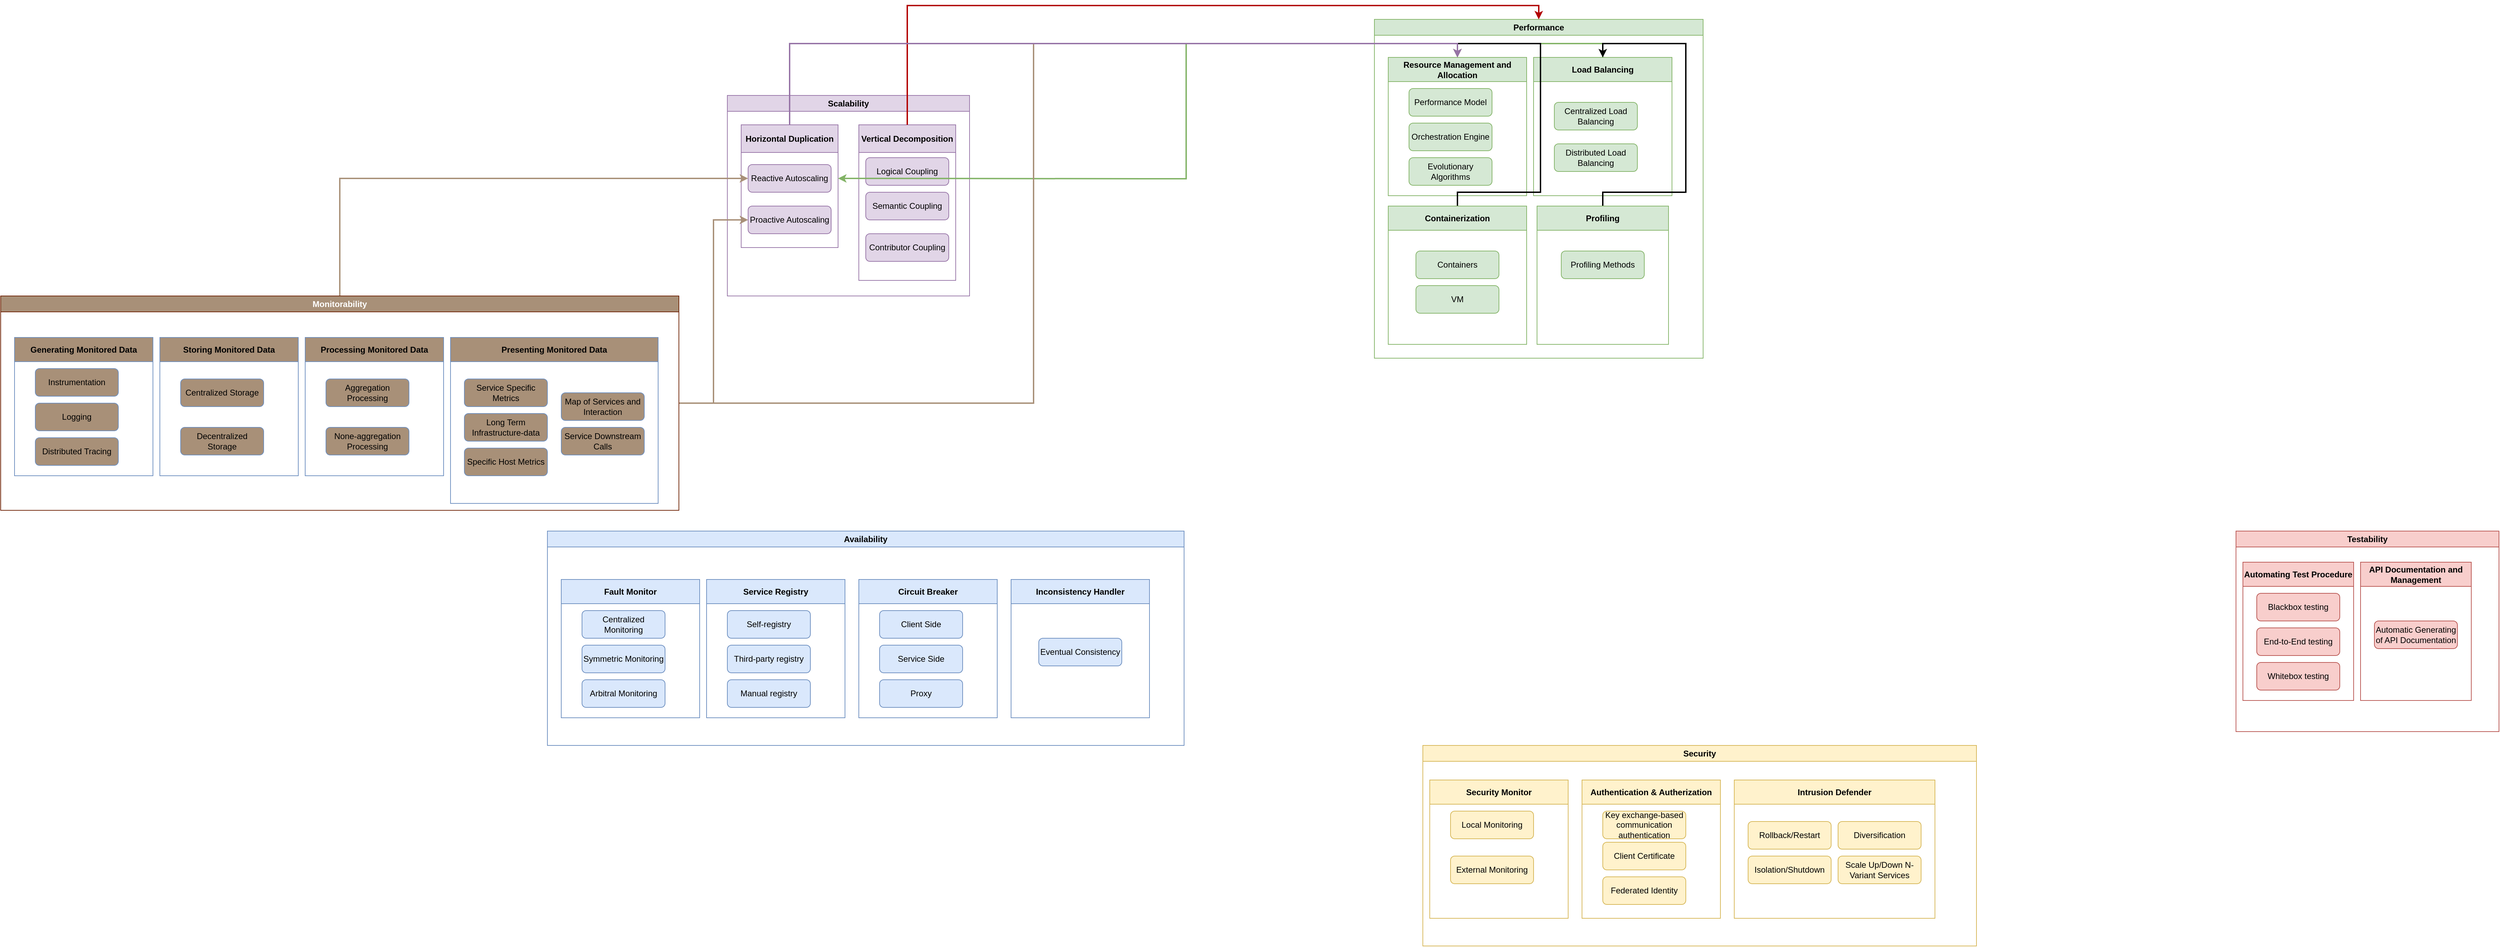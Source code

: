 <mxfile version="22.0.4" type="github">
  <diagram id="R2lEEEUBdFMjLlhIrx00" name="Page-1">
    <mxGraphModel dx="5110" dy="2675" grid="1" gridSize="10" guides="1" tooltips="1" connect="1" arrows="1" fold="1" page="1" pageScale="1" pageWidth="1920" pageHeight="1200" math="0" shadow="0" extFonts="Permanent Marker^https://fonts.googleapis.com/css?family=Permanent+Marker">
      <root>
        <mxCell id="0" />
        <mxCell id="1" parent="0" />
        <mxCell id="cCLrs_CAnp8vthAAdHYO-9" value="&lt;div&gt;Scalability&lt;/div&gt;" style="swimlane;whiteSpace=wrap;html=1;fillColor=#e1d5e7;strokeColor=#9673a6;" vertex="1" parent="1">
          <mxGeometry x="-630" y="-220" width="350" height="290" as="geometry" />
        </mxCell>
        <mxCell id="cCLrs_CAnp8vthAAdHYO-12" value="&lt;div&gt;Horizontal Duplication&lt;/div&gt;" style="swimlane;whiteSpace=wrap;html=1;startSize=40;fillColor=#e1d5e7;strokeColor=#9673a6;" vertex="1" parent="cCLrs_CAnp8vthAAdHYO-9">
          <mxGeometry x="20" y="42.5" width="140" height="177.5" as="geometry" />
        </mxCell>
        <mxCell id="cCLrs_CAnp8vthAAdHYO-14" value="Reactive Autoscaling" style="rounded=1;whiteSpace=wrap;html=1;fillColor=#e1d5e7;strokeColor=#9673a6;" vertex="1" parent="cCLrs_CAnp8vthAAdHYO-12">
          <mxGeometry x="10" y="57.5" width="120" height="40" as="geometry" />
        </mxCell>
        <mxCell id="cCLrs_CAnp8vthAAdHYO-15" value="Proactive Autoscaling" style="rounded=1;whiteSpace=wrap;html=1;fillColor=#e1d5e7;strokeColor=#9673a6;" vertex="1" parent="cCLrs_CAnp8vthAAdHYO-12">
          <mxGeometry x="10" y="117.5" width="120" height="40" as="geometry" />
        </mxCell>
        <mxCell id="cCLrs_CAnp8vthAAdHYO-13" value="&lt;div&gt;Vertical Decomposition&lt;/div&gt;" style="swimlane;whiteSpace=wrap;html=1;startSize=40;fillColor=#e1d5e7;strokeColor=#9673a6;" vertex="1" parent="cCLrs_CAnp8vthAAdHYO-9">
          <mxGeometry x="190" y="42.5" width="140" height="225" as="geometry">
            <mxRectangle x="190" y="42.5" width="170" height="40" as="alternateBounds" />
          </mxGeometry>
        </mxCell>
        <mxCell id="cCLrs_CAnp8vthAAdHYO-17" value="&lt;div&gt;Logical Coupling&lt;br&gt;&lt;/div&gt;" style="rounded=1;whiteSpace=wrap;html=1;fillColor=#e1d5e7;strokeColor=#9673a6;" vertex="1" parent="cCLrs_CAnp8vthAAdHYO-13">
          <mxGeometry x="10" y="47.5" width="120" height="40" as="geometry" />
        </mxCell>
        <mxCell id="cCLrs_CAnp8vthAAdHYO-18" value="Semantic Coupling" style="rounded=1;whiteSpace=wrap;html=1;fillColor=#e1d5e7;strokeColor=#9673a6;" vertex="1" parent="cCLrs_CAnp8vthAAdHYO-13">
          <mxGeometry x="10" y="97.5" width="120" height="40" as="geometry" />
        </mxCell>
        <mxCell id="cCLrs_CAnp8vthAAdHYO-19" value="Contributor Coupling" style="rounded=1;whiteSpace=wrap;html=1;fillColor=#e1d5e7;strokeColor=#9673a6;" vertex="1" parent="cCLrs_CAnp8vthAAdHYO-13">
          <mxGeometry x="10" y="157.5" width="120" height="40" as="geometry" />
        </mxCell>
        <mxCell id="cCLrs_CAnp8vthAAdHYO-21" value="Performance" style="swimlane;whiteSpace=wrap;html=1;fillColor=#d5e8d4;strokeColor=#82b366;" vertex="1" parent="1">
          <mxGeometry x="305" y="-330" width="475" height="490" as="geometry" />
        </mxCell>
        <mxCell id="cCLrs_CAnp8vthAAdHYO-26" value="Resource Management and Allocation" style="swimlane;whiteSpace=wrap;html=1;startSize=35;fillColor=#d5e8d4;strokeColor=#82b366;" vertex="1" parent="cCLrs_CAnp8vthAAdHYO-21">
          <mxGeometry x="20" y="55" width="200" height="200" as="geometry" />
        </mxCell>
        <mxCell id="cCLrs_CAnp8vthAAdHYO-30" value="Performance Model" style="rounded=1;whiteSpace=wrap;html=1;fillColor=#d5e8d4;strokeColor=#82b366;" vertex="1" parent="cCLrs_CAnp8vthAAdHYO-26">
          <mxGeometry x="30" y="45" width="120" height="40" as="geometry" />
        </mxCell>
        <mxCell id="cCLrs_CAnp8vthAAdHYO-31" value="Orchestration Engine" style="rounded=1;whiteSpace=wrap;html=1;fillColor=#d5e8d4;strokeColor=#82b366;" vertex="1" parent="cCLrs_CAnp8vthAAdHYO-26">
          <mxGeometry x="30" y="95" width="120" height="40" as="geometry" />
        </mxCell>
        <mxCell id="cCLrs_CAnp8vthAAdHYO-32" value="Evolutionary Algorithms" style="rounded=1;whiteSpace=wrap;html=1;fillColor=#d5e8d4;strokeColor=#82b366;" vertex="1" parent="cCLrs_CAnp8vthAAdHYO-26">
          <mxGeometry x="30" y="145" width="120" height="40" as="geometry" />
        </mxCell>
        <mxCell id="cCLrs_CAnp8vthAAdHYO-134" style="edgeStyle=orthogonalEdgeStyle;rounded=0;orthogonalLoop=1;jettySize=auto;html=1;exitX=0.5;exitY=0;exitDx=0;exitDy=0;fillColor=#d5e8d4;strokeColor=#82b366;strokeWidth=2;" edge="1" parent="cCLrs_CAnp8vthAAdHYO-21" source="cCLrs_CAnp8vthAAdHYO-27">
          <mxGeometry relative="1" as="geometry">
            <mxPoint x="-775" y="230" as="targetPoint" />
          </mxGeometry>
        </mxCell>
        <mxCell id="cCLrs_CAnp8vthAAdHYO-27" value="Load Balancing" style="swimlane;whiteSpace=wrap;html=1;startSize=35;fillColor=#d5e8d4;strokeColor=#82b366;" vertex="1" parent="cCLrs_CAnp8vthAAdHYO-21">
          <mxGeometry x="230" y="55" width="200" height="200" as="geometry" />
        </mxCell>
        <mxCell id="cCLrs_CAnp8vthAAdHYO-33" value="Centralized Load Balancing" style="rounded=1;whiteSpace=wrap;html=1;fillColor=#d5e8d4;strokeColor=#82b366;" vertex="1" parent="cCLrs_CAnp8vthAAdHYO-27">
          <mxGeometry x="30" y="65" width="120" height="40" as="geometry" />
        </mxCell>
        <mxCell id="cCLrs_CAnp8vthAAdHYO-34" value="Distributed Load Balancing" style="rounded=1;whiteSpace=wrap;html=1;fillColor=#d5e8d4;strokeColor=#82b366;" vertex="1" parent="cCLrs_CAnp8vthAAdHYO-27">
          <mxGeometry x="30" y="125" width="120" height="40" as="geometry" />
        </mxCell>
        <mxCell id="cCLrs_CAnp8vthAAdHYO-129" style="edgeStyle=orthogonalEdgeStyle;rounded=0;orthogonalLoop=1;jettySize=auto;html=1;exitX=0.5;exitY=0;exitDx=0;exitDy=0;entryX=0.5;entryY=0;entryDx=0;entryDy=0;strokeWidth=2;" edge="1" parent="cCLrs_CAnp8vthAAdHYO-21" source="cCLrs_CAnp8vthAAdHYO-28" target="cCLrs_CAnp8vthAAdHYO-26">
          <mxGeometry relative="1" as="geometry" />
        </mxCell>
        <mxCell id="cCLrs_CAnp8vthAAdHYO-28" value="Containerization" style="swimlane;whiteSpace=wrap;html=1;startSize=35;fillColor=#d5e8d4;strokeColor=#82b366;" vertex="1" parent="cCLrs_CAnp8vthAAdHYO-21">
          <mxGeometry x="20" y="270" width="200" height="200" as="geometry" />
        </mxCell>
        <mxCell id="cCLrs_CAnp8vthAAdHYO-103" value="Containers" style="rounded=1;whiteSpace=wrap;html=1;fillColor=#d5e8d4;strokeColor=#82b366;" vertex="1" parent="cCLrs_CAnp8vthAAdHYO-28">
          <mxGeometry x="40" y="65" width="120" height="40" as="geometry" />
        </mxCell>
        <mxCell id="cCLrs_CAnp8vthAAdHYO-104" value="VM" style="rounded=1;whiteSpace=wrap;html=1;fillColor=#d5e8d4;strokeColor=#82b366;" vertex="1" parent="cCLrs_CAnp8vthAAdHYO-28">
          <mxGeometry x="40" y="115" width="120" height="40" as="geometry" />
        </mxCell>
        <mxCell id="cCLrs_CAnp8vthAAdHYO-132" style="edgeStyle=orthogonalEdgeStyle;rounded=0;orthogonalLoop=1;jettySize=auto;html=1;exitX=0.5;exitY=0;exitDx=0;exitDy=0;entryX=0.5;entryY=0;entryDx=0;entryDy=0;strokeWidth=2;" edge="1" parent="cCLrs_CAnp8vthAAdHYO-21" source="cCLrs_CAnp8vthAAdHYO-29" target="cCLrs_CAnp8vthAAdHYO-27">
          <mxGeometry relative="1" as="geometry" />
        </mxCell>
        <mxCell id="cCLrs_CAnp8vthAAdHYO-29" value="Profiling" style="swimlane;whiteSpace=wrap;html=1;startSize=35;fillColor=#d5e8d4;strokeColor=#82b366;" vertex="1" parent="cCLrs_CAnp8vthAAdHYO-21">
          <mxGeometry x="235" y="270" width="190" height="200" as="geometry" />
        </mxCell>
        <mxCell id="cCLrs_CAnp8vthAAdHYO-105" value="Profiling Methods" style="rounded=1;whiteSpace=wrap;html=1;fillColor=#d5e8d4;strokeColor=#82b366;" vertex="1" parent="cCLrs_CAnp8vthAAdHYO-29">
          <mxGeometry x="35" y="65" width="120" height="40" as="geometry" />
        </mxCell>
        <mxCell id="cCLrs_CAnp8vthAAdHYO-22" value="Availability" style="swimlane;whiteSpace=wrap;html=1;fillColor=#dae8fc;strokeColor=#6c8ebf;" vertex="1" parent="1">
          <mxGeometry x="-890" y="410" width="920" height="310" as="geometry" />
        </mxCell>
        <mxCell id="cCLrs_CAnp8vthAAdHYO-43" value="Fault Monitor" style="swimlane;whiteSpace=wrap;html=1;startSize=35;fillColor=#dae8fc;strokeColor=#6c8ebf;" vertex="1" parent="cCLrs_CAnp8vthAAdHYO-22">
          <mxGeometry x="20" y="70" width="200" height="200" as="geometry" />
        </mxCell>
        <mxCell id="cCLrs_CAnp8vthAAdHYO-44" value="Centralized Monitoring" style="rounded=1;whiteSpace=wrap;html=1;fillColor=#dae8fc;strokeColor=#6c8ebf;" vertex="1" parent="cCLrs_CAnp8vthAAdHYO-43">
          <mxGeometry x="30" y="45" width="120" height="40" as="geometry" />
        </mxCell>
        <mxCell id="cCLrs_CAnp8vthAAdHYO-45" value="Symmetric Monitoring" style="rounded=1;whiteSpace=wrap;html=1;fillColor=#dae8fc;strokeColor=#6c8ebf;" vertex="1" parent="cCLrs_CAnp8vthAAdHYO-43">
          <mxGeometry x="30" y="95" width="120" height="40" as="geometry" />
        </mxCell>
        <mxCell id="cCLrs_CAnp8vthAAdHYO-46" value="Arbitral Monitoring" style="rounded=1;whiteSpace=wrap;html=1;fillColor=#dae8fc;strokeColor=#6c8ebf;" vertex="1" parent="cCLrs_CAnp8vthAAdHYO-43">
          <mxGeometry x="30" y="145" width="120" height="40" as="geometry" />
        </mxCell>
        <mxCell id="cCLrs_CAnp8vthAAdHYO-47" value="Service Registry" style="swimlane;whiteSpace=wrap;html=1;startSize=35;fillColor=#dae8fc;strokeColor=#6c8ebf;" vertex="1" parent="cCLrs_CAnp8vthAAdHYO-22">
          <mxGeometry x="230" y="70" width="200" height="200" as="geometry" />
        </mxCell>
        <mxCell id="cCLrs_CAnp8vthAAdHYO-48" value="Self-registry" style="rounded=1;whiteSpace=wrap;html=1;fillColor=#dae8fc;strokeColor=#6c8ebf;" vertex="1" parent="cCLrs_CAnp8vthAAdHYO-47">
          <mxGeometry x="30" y="45" width="120" height="40" as="geometry" />
        </mxCell>
        <mxCell id="cCLrs_CAnp8vthAAdHYO-49" value="Third-party registry" style="rounded=1;whiteSpace=wrap;html=1;fillColor=#dae8fc;strokeColor=#6c8ebf;" vertex="1" parent="cCLrs_CAnp8vthAAdHYO-47">
          <mxGeometry x="30" y="95" width="120" height="40" as="geometry" />
        </mxCell>
        <mxCell id="cCLrs_CAnp8vthAAdHYO-50" value="Manual registry" style="rounded=1;whiteSpace=wrap;html=1;fillColor=#dae8fc;strokeColor=#6c8ebf;" vertex="1" parent="cCLrs_CAnp8vthAAdHYO-47">
          <mxGeometry x="30" y="145" width="120" height="40" as="geometry" />
        </mxCell>
        <mxCell id="cCLrs_CAnp8vthAAdHYO-51" value="Circuit Breaker" style="swimlane;whiteSpace=wrap;html=1;startSize=35;fillColor=#dae8fc;strokeColor=#6c8ebf;" vertex="1" parent="cCLrs_CAnp8vthAAdHYO-22">
          <mxGeometry x="450" y="70" width="200" height="200" as="geometry" />
        </mxCell>
        <mxCell id="cCLrs_CAnp8vthAAdHYO-52" value="Client Side" style="rounded=1;whiteSpace=wrap;html=1;fillColor=#dae8fc;strokeColor=#6c8ebf;" vertex="1" parent="cCLrs_CAnp8vthAAdHYO-51">
          <mxGeometry x="30" y="45" width="120" height="40" as="geometry" />
        </mxCell>
        <mxCell id="cCLrs_CAnp8vthAAdHYO-53" value="Service Side" style="rounded=1;whiteSpace=wrap;html=1;fillColor=#dae8fc;strokeColor=#6c8ebf;" vertex="1" parent="cCLrs_CAnp8vthAAdHYO-51">
          <mxGeometry x="30" y="95" width="120" height="40" as="geometry" />
        </mxCell>
        <mxCell id="cCLrs_CAnp8vthAAdHYO-54" value="Proxy" style="rounded=1;whiteSpace=wrap;html=1;fillColor=#dae8fc;strokeColor=#6c8ebf;" vertex="1" parent="cCLrs_CAnp8vthAAdHYO-51">
          <mxGeometry x="30" y="145" width="120" height="40" as="geometry" />
        </mxCell>
        <mxCell id="cCLrs_CAnp8vthAAdHYO-55" value="Inconsistency Handler" style="swimlane;whiteSpace=wrap;html=1;startSize=35;fillColor=#dae8fc;strokeColor=#6c8ebf;" vertex="1" parent="cCLrs_CAnp8vthAAdHYO-22">
          <mxGeometry x="670" y="70" width="200" height="200" as="geometry" />
        </mxCell>
        <mxCell id="cCLrs_CAnp8vthAAdHYO-58" value="Eventual Consistency" style="rounded=1;whiteSpace=wrap;html=1;fillColor=#dae8fc;strokeColor=#6c8ebf;" vertex="1" parent="cCLrs_CAnp8vthAAdHYO-55">
          <mxGeometry x="40" y="85" width="120" height="40" as="geometry" />
        </mxCell>
        <mxCell id="cCLrs_CAnp8vthAAdHYO-122" style="edgeStyle=orthogonalEdgeStyle;rounded=0;orthogonalLoop=1;jettySize=auto;html=1;entryX=0;entryY=0.5;entryDx=0;entryDy=0;strokeColor=#A89078;strokeWidth=2;" edge="1" parent="1" source="cCLrs_CAnp8vthAAdHYO-23" target="cCLrs_CAnp8vthAAdHYO-15">
          <mxGeometry relative="1" as="geometry" />
        </mxCell>
        <mxCell id="cCLrs_CAnp8vthAAdHYO-124" style="edgeStyle=orthogonalEdgeStyle;rounded=0;orthogonalLoop=1;jettySize=auto;html=1;exitX=0.5;exitY=0;exitDx=0;exitDy=0;entryX=0;entryY=0.5;entryDx=0;entryDy=0;strokeColor=#A89078;strokeWidth=2;" edge="1" parent="1" source="cCLrs_CAnp8vthAAdHYO-23" target="cCLrs_CAnp8vthAAdHYO-14">
          <mxGeometry relative="1" as="geometry" />
        </mxCell>
        <mxCell id="cCLrs_CAnp8vthAAdHYO-131" style="edgeStyle=orthogonalEdgeStyle;rounded=0;orthogonalLoop=1;jettySize=auto;html=1;entryX=0.5;entryY=0;entryDx=0;entryDy=0;strokeWidth=2;strokeColor=#A89078;" edge="1" parent="1" source="cCLrs_CAnp8vthAAdHYO-23" target="cCLrs_CAnp8vthAAdHYO-26">
          <mxGeometry relative="1" as="geometry" />
        </mxCell>
        <mxCell id="cCLrs_CAnp8vthAAdHYO-23" value="Monitorability" style="swimlane;whiteSpace=wrap;html=1;fillColor=#A89078;strokeColor=#6D1F00;fontColor=#ffffff;" vertex="1" parent="1">
          <mxGeometry x="-1680" y="70" width="980" height="310" as="geometry" />
        </mxCell>
        <mxCell id="cCLrs_CAnp8vthAAdHYO-62" value="Generating Monitored Data" style="swimlane;whiteSpace=wrap;html=1;startSize=35;fillColor=#A89078;strokeColor=#6c8ebf;" vertex="1" parent="cCLrs_CAnp8vthAAdHYO-23">
          <mxGeometry x="20" y="60" width="200" height="200" as="geometry" />
        </mxCell>
        <mxCell id="cCLrs_CAnp8vthAAdHYO-63" value="Instrumentation" style="rounded=1;whiteSpace=wrap;html=1;fillColor=#A89078;strokeColor=#6c8ebf;" vertex="1" parent="cCLrs_CAnp8vthAAdHYO-62">
          <mxGeometry x="30" y="45" width="120" height="40" as="geometry" />
        </mxCell>
        <mxCell id="cCLrs_CAnp8vthAAdHYO-64" value="Logging" style="rounded=1;whiteSpace=wrap;html=1;fillColor=#A89078;strokeColor=#6c8ebf;" vertex="1" parent="cCLrs_CAnp8vthAAdHYO-62">
          <mxGeometry x="30" y="95" width="120" height="40" as="geometry" />
        </mxCell>
        <mxCell id="cCLrs_CAnp8vthAAdHYO-65" value="Distributed Tracing" style="rounded=1;whiteSpace=wrap;html=1;fillColor=#A89078;strokeColor=#6c8ebf;" vertex="1" parent="cCLrs_CAnp8vthAAdHYO-62">
          <mxGeometry x="30" y="145" width="120" height="40" as="geometry" />
        </mxCell>
        <mxCell id="cCLrs_CAnp8vthAAdHYO-66" value="Storing Monitored Data" style="swimlane;whiteSpace=wrap;html=1;startSize=35;fillColor=#A89078;strokeColor=#6c8ebf;" vertex="1" parent="cCLrs_CAnp8vthAAdHYO-23">
          <mxGeometry x="230" y="60" width="200" height="200" as="geometry" />
        </mxCell>
        <mxCell id="cCLrs_CAnp8vthAAdHYO-67" value="Centralized Storage" style="rounded=1;whiteSpace=wrap;html=1;fillColor=#A89078;strokeColor=#6c8ebf;" vertex="1" parent="cCLrs_CAnp8vthAAdHYO-66">
          <mxGeometry x="30" y="60" width="120" height="40" as="geometry" />
        </mxCell>
        <mxCell id="cCLrs_CAnp8vthAAdHYO-68" value="Decentralized Storage" style="rounded=1;whiteSpace=wrap;html=1;fillColor=#A89078;strokeColor=#6c8ebf;" vertex="1" parent="cCLrs_CAnp8vthAAdHYO-66">
          <mxGeometry x="30" y="130" width="120" height="40" as="geometry" />
        </mxCell>
        <mxCell id="cCLrs_CAnp8vthAAdHYO-70" value="Processing Monitored Data" style="swimlane;whiteSpace=wrap;html=1;startSize=35;fillColor=#A89078;strokeColor=#6c8ebf;" vertex="1" parent="cCLrs_CAnp8vthAAdHYO-23">
          <mxGeometry x="440" y="60" width="200" height="200" as="geometry" />
        </mxCell>
        <mxCell id="cCLrs_CAnp8vthAAdHYO-71" value="Aggregation Processing" style="rounded=1;whiteSpace=wrap;html=1;fillColor=#A89078;strokeColor=#6c8ebf;" vertex="1" parent="cCLrs_CAnp8vthAAdHYO-70">
          <mxGeometry x="30" y="60" width="120" height="40" as="geometry" />
        </mxCell>
        <mxCell id="cCLrs_CAnp8vthAAdHYO-72" value="None-aggregation Processing" style="rounded=1;whiteSpace=wrap;html=1;fillColor=#A89078;strokeColor=#6c8ebf;" vertex="1" parent="cCLrs_CAnp8vthAAdHYO-70">
          <mxGeometry x="30" y="130" width="120" height="40" as="geometry" />
        </mxCell>
        <mxCell id="cCLrs_CAnp8vthAAdHYO-73" value="Presenting Monitored Data" style="swimlane;whiteSpace=wrap;html=1;startSize=35;fillColor=#A89078;strokeColor=#6c8ebf;" vertex="1" parent="cCLrs_CAnp8vthAAdHYO-23">
          <mxGeometry x="650" y="60" width="300" height="240" as="geometry" />
        </mxCell>
        <mxCell id="cCLrs_CAnp8vthAAdHYO-74" value="Service Specific Metrics" style="rounded=1;whiteSpace=wrap;html=1;fillColor=#A89078;strokeColor=#6c8ebf;" vertex="1" parent="cCLrs_CAnp8vthAAdHYO-73">
          <mxGeometry x="20" y="60" width="120" height="40" as="geometry" />
        </mxCell>
        <mxCell id="cCLrs_CAnp8vthAAdHYO-75" value="Long Term Infrastructure-data" style="rounded=1;whiteSpace=wrap;html=1;fillColor=#A89078;strokeColor=#6c8ebf;" vertex="1" parent="cCLrs_CAnp8vthAAdHYO-73">
          <mxGeometry x="20" y="110" width="120" height="40" as="geometry" />
        </mxCell>
        <mxCell id="cCLrs_CAnp8vthAAdHYO-76" value="Specific Host Metrics" style="rounded=1;whiteSpace=wrap;html=1;fillColor=#A89078;strokeColor=#6c8ebf;" vertex="1" parent="cCLrs_CAnp8vthAAdHYO-73">
          <mxGeometry x="20" y="160" width="120" height="40" as="geometry" />
        </mxCell>
        <mxCell id="cCLrs_CAnp8vthAAdHYO-77" value="Map of Services and Interaction" style="rounded=1;whiteSpace=wrap;html=1;fillColor=#A89078;strokeColor=#6c8ebf;" vertex="1" parent="cCLrs_CAnp8vthAAdHYO-73">
          <mxGeometry x="160" y="80" width="120" height="40" as="geometry" />
        </mxCell>
        <mxCell id="cCLrs_CAnp8vthAAdHYO-79" value="&lt;div&gt;Service Downstream Calls&lt;/div&gt;" style="rounded=1;whiteSpace=wrap;html=1;fillColor=#A89078;strokeColor=#6c8ebf;" vertex="1" parent="cCLrs_CAnp8vthAAdHYO-73">
          <mxGeometry x="160" y="130" width="120" height="40" as="geometry" />
        </mxCell>
        <mxCell id="cCLrs_CAnp8vthAAdHYO-25" value="Testability" style="swimlane;whiteSpace=wrap;html=1;fillColor=#f8cecc;strokeColor=#b85450;" vertex="1" parent="1">
          <mxGeometry x="1550" y="410" width="380" height="290" as="geometry" />
        </mxCell>
        <mxCell id="cCLrs_CAnp8vthAAdHYO-94" value="Automating Test Procedure" style="swimlane;whiteSpace=wrap;html=1;startSize=35;fillColor=#f8cecc;strokeColor=#b85450;" vertex="1" parent="cCLrs_CAnp8vthAAdHYO-25">
          <mxGeometry x="10" y="45" width="160" height="200" as="geometry" />
        </mxCell>
        <mxCell id="cCLrs_CAnp8vthAAdHYO-95" value="Blackbox testing" style="rounded=1;whiteSpace=wrap;html=1;fillColor=#f8cecc;strokeColor=#b85450;" vertex="1" parent="cCLrs_CAnp8vthAAdHYO-94">
          <mxGeometry x="20" y="45" width="120" height="40" as="geometry" />
        </mxCell>
        <mxCell id="cCLrs_CAnp8vthAAdHYO-96" value="End-to-End testing" style="rounded=1;whiteSpace=wrap;html=1;fillColor=#f8cecc;strokeColor=#b85450;" vertex="1" parent="cCLrs_CAnp8vthAAdHYO-94">
          <mxGeometry x="20" y="95" width="120" height="40" as="geometry" />
        </mxCell>
        <mxCell id="cCLrs_CAnp8vthAAdHYO-97" value="Whitebox testing" style="rounded=1;whiteSpace=wrap;html=1;fillColor=#f8cecc;strokeColor=#b85450;" vertex="1" parent="cCLrs_CAnp8vthAAdHYO-94">
          <mxGeometry x="20" y="145" width="120" height="40" as="geometry" />
        </mxCell>
        <mxCell id="cCLrs_CAnp8vthAAdHYO-99" value="API Documentation and Management" style="swimlane;whiteSpace=wrap;html=1;startSize=35;fillColor=#f8cecc;strokeColor=#b85450;" vertex="1" parent="cCLrs_CAnp8vthAAdHYO-25">
          <mxGeometry x="180" y="45" width="160" height="200" as="geometry" />
        </mxCell>
        <mxCell id="cCLrs_CAnp8vthAAdHYO-100" value="Automatic Generating of API Documentation" style="rounded=1;whiteSpace=wrap;html=1;fillColor=#f8cecc;strokeColor=#b85450;" vertex="1" parent="cCLrs_CAnp8vthAAdHYO-99">
          <mxGeometry x="20" y="85" width="120" height="40" as="geometry" />
        </mxCell>
        <mxCell id="cCLrs_CAnp8vthAAdHYO-24" value="Security" style="swimlane;whiteSpace=wrap;html=1;fillColor=#fff2cc;strokeColor=#d6b656;" vertex="1" parent="1">
          <mxGeometry x="375" y="720" width="800" height="290" as="geometry" />
        </mxCell>
        <mxCell id="cCLrs_CAnp8vthAAdHYO-80" value="Security Monitor" style="swimlane;whiteSpace=wrap;html=1;startSize=35;fillColor=#fff2cc;strokeColor=#d6b656;" vertex="1" parent="cCLrs_CAnp8vthAAdHYO-24">
          <mxGeometry x="10" y="50" width="200" height="200" as="geometry" />
        </mxCell>
        <mxCell id="cCLrs_CAnp8vthAAdHYO-81" value="Local Monitoring" style="rounded=1;whiteSpace=wrap;html=1;fillColor=#fff2cc;strokeColor=#d6b656;" vertex="1" parent="cCLrs_CAnp8vthAAdHYO-80">
          <mxGeometry x="30" y="45" width="120" height="40" as="geometry" />
        </mxCell>
        <mxCell id="cCLrs_CAnp8vthAAdHYO-82" value="External Monitoring" style="rounded=1;whiteSpace=wrap;html=1;fillColor=#fff2cc;strokeColor=#d6b656;" vertex="1" parent="cCLrs_CAnp8vthAAdHYO-80">
          <mxGeometry x="30" y="110" width="120" height="40" as="geometry" />
        </mxCell>
        <mxCell id="cCLrs_CAnp8vthAAdHYO-84" value="Authentication &amp;amp; Autherization" style="swimlane;whiteSpace=wrap;html=1;startSize=35;fillColor=#fff2cc;strokeColor=#d6b656;" vertex="1" parent="cCLrs_CAnp8vthAAdHYO-24">
          <mxGeometry x="230" y="50" width="200" height="200" as="geometry" />
        </mxCell>
        <mxCell id="cCLrs_CAnp8vthAAdHYO-85" value="Key exchange-based communication authentication" style="rounded=1;whiteSpace=wrap;html=1;fillColor=#fff2cc;strokeColor=#d6b656;" vertex="1" parent="cCLrs_CAnp8vthAAdHYO-84">
          <mxGeometry x="30" y="45" width="120" height="40" as="geometry" />
        </mxCell>
        <mxCell id="cCLrs_CAnp8vthAAdHYO-86" value="Client Certificate" style="rounded=1;whiteSpace=wrap;html=1;fillColor=#fff2cc;strokeColor=#d6b656;" vertex="1" parent="cCLrs_CAnp8vthAAdHYO-84">
          <mxGeometry x="30" y="90" width="120" height="40" as="geometry" />
        </mxCell>
        <mxCell id="cCLrs_CAnp8vthAAdHYO-87" value="Federated Identity" style="rounded=1;whiteSpace=wrap;html=1;fillColor=#fff2cc;strokeColor=#d6b656;" vertex="1" parent="cCLrs_CAnp8vthAAdHYO-84">
          <mxGeometry x="30" y="140" width="120" height="40" as="geometry" />
        </mxCell>
        <mxCell id="cCLrs_CAnp8vthAAdHYO-88" value="Intrusion Defender" style="swimlane;whiteSpace=wrap;html=1;startSize=35;fillColor=#fff2cc;strokeColor=#d6b656;" vertex="1" parent="cCLrs_CAnp8vthAAdHYO-24">
          <mxGeometry x="450" y="50" width="290" height="200" as="geometry" />
        </mxCell>
        <mxCell id="cCLrs_CAnp8vthAAdHYO-89" value="Rollback/Restart" style="rounded=1;whiteSpace=wrap;html=1;fillColor=#fff2cc;strokeColor=#d6b656;" vertex="1" parent="cCLrs_CAnp8vthAAdHYO-88">
          <mxGeometry x="20" y="60" width="120" height="40" as="geometry" />
        </mxCell>
        <mxCell id="cCLrs_CAnp8vthAAdHYO-90" value="Isolation/Shutdown" style="rounded=1;whiteSpace=wrap;html=1;fillColor=#fff2cc;strokeColor=#d6b656;" vertex="1" parent="cCLrs_CAnp8vthAAdHYO-88">
          <mxGeometry x="20" y="110" width="120" height="40" as="geometry" />
        </mxCell>
        <mxCell id="cCLrs_CAnp8vthAAdHYO-91" value="Diversification" style="rounded=1;whiteSpace=wrap;html=1;fillColor=#fff2cc;strokeColor=#d6b656;" vertex="1" parent="cCLrs_CAnp8vthAAdHYO-88">
          <mxGeometry x="150" y="60" width="120" height="40" as="geometry" />
        </mxCell>
        <mxCell id="cCLrs_CAnp8vthAAdHYO-93" value="Scale Up/Down N-Variant Services" style="rounded=1;whiteSpace=wrap;html=1;fillColor=#fff2cc;strokeColor=#d6b656;" vertex="1" parent="cCLrs_CAnp8vthAAdHYO-88">
          <mxGeometry x="150" y="110" width="120" height="40" as="geometry" />
        </mxCell>
        <mxCell id="cCLrs_CAnp8vthAAdHYO-125" style="edgeStyle=orthogonalEdgeStyle;rounded=0;orthogonalLoop=1;jettySize=auto;html=1;exitX=0.5;exitY=0;exitDx=0;exitDy=0;entryX=0.5;entryY=0;entryDx=0;entryDy=0;fillColor=#e51400;strokeColor=#B20000;strokeWidth=2;" edge="1" parent="1" source="cCLrs_CAnp8vthAAdHYO-13" target="cCLrs_CAnp8vthAAdHYO-21">
          <mxGeometry relative="1" as="geometry" />
        </mxCell>
        <mxCell id="cCLrs_CAnp8vthAAdHYO-128" style="edgeStyle=orthogonalEdgeStyle;rounded=0;orthogonalLoop=1;jettySize=auto;html=1;exitX=0.5;exitY=0;exitDx=0;exitDy=0;entryX=0.5;entryY=0;entryDx=0;entryDy=0;fillColor=#e1d5e7;strokeColor=#9673a6;strokeWidth=2;" edge="1" parent="1" source="cCLrs_CAnp8vthAAdHYO-12" target="cCLrs_CAnp8vthAAdHYO-26">
          <mxGeometry relative="1" as="geometry" />
        </mxCell>
      </root>
    </mxGraphModel>
  </diagram>
</mxfile>
